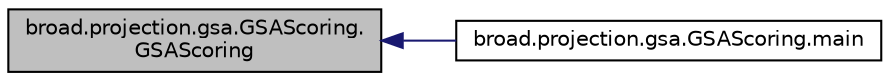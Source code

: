 digraph "broad.projection.gsa.GSAScoring.GSAScoring"
{
  edge [fontname="Helvetica",fontsize="10",labelfontname="Helvetica",labelfontsize="10"];
  node [fontname="Helvetica",fontsize="10",shape=record];
  rankdir="LR";
  Node1 [label="broad.projection.gsa.GSAScoring.\lGSAScoring",height=0.2,width=0.4,color="black", fillcolor="grey75", style="filled" fontcolor="black"];
  Node1 -> Node2 [dir="back",color="midnightblue",fontsize="10",style="solid",fontname="Helvetica"];
  Node2 [label="broad.projection.gsa.GSAScoring.main",height=0.2,width=0.4,color="black", fillcolor="white", style="filled",URL="$classbroad_1_1projection_1_1gsa_1_1_g_s_a_scoring.html#ab594d2e7623ddae67ec238958dc8d067"];
}
